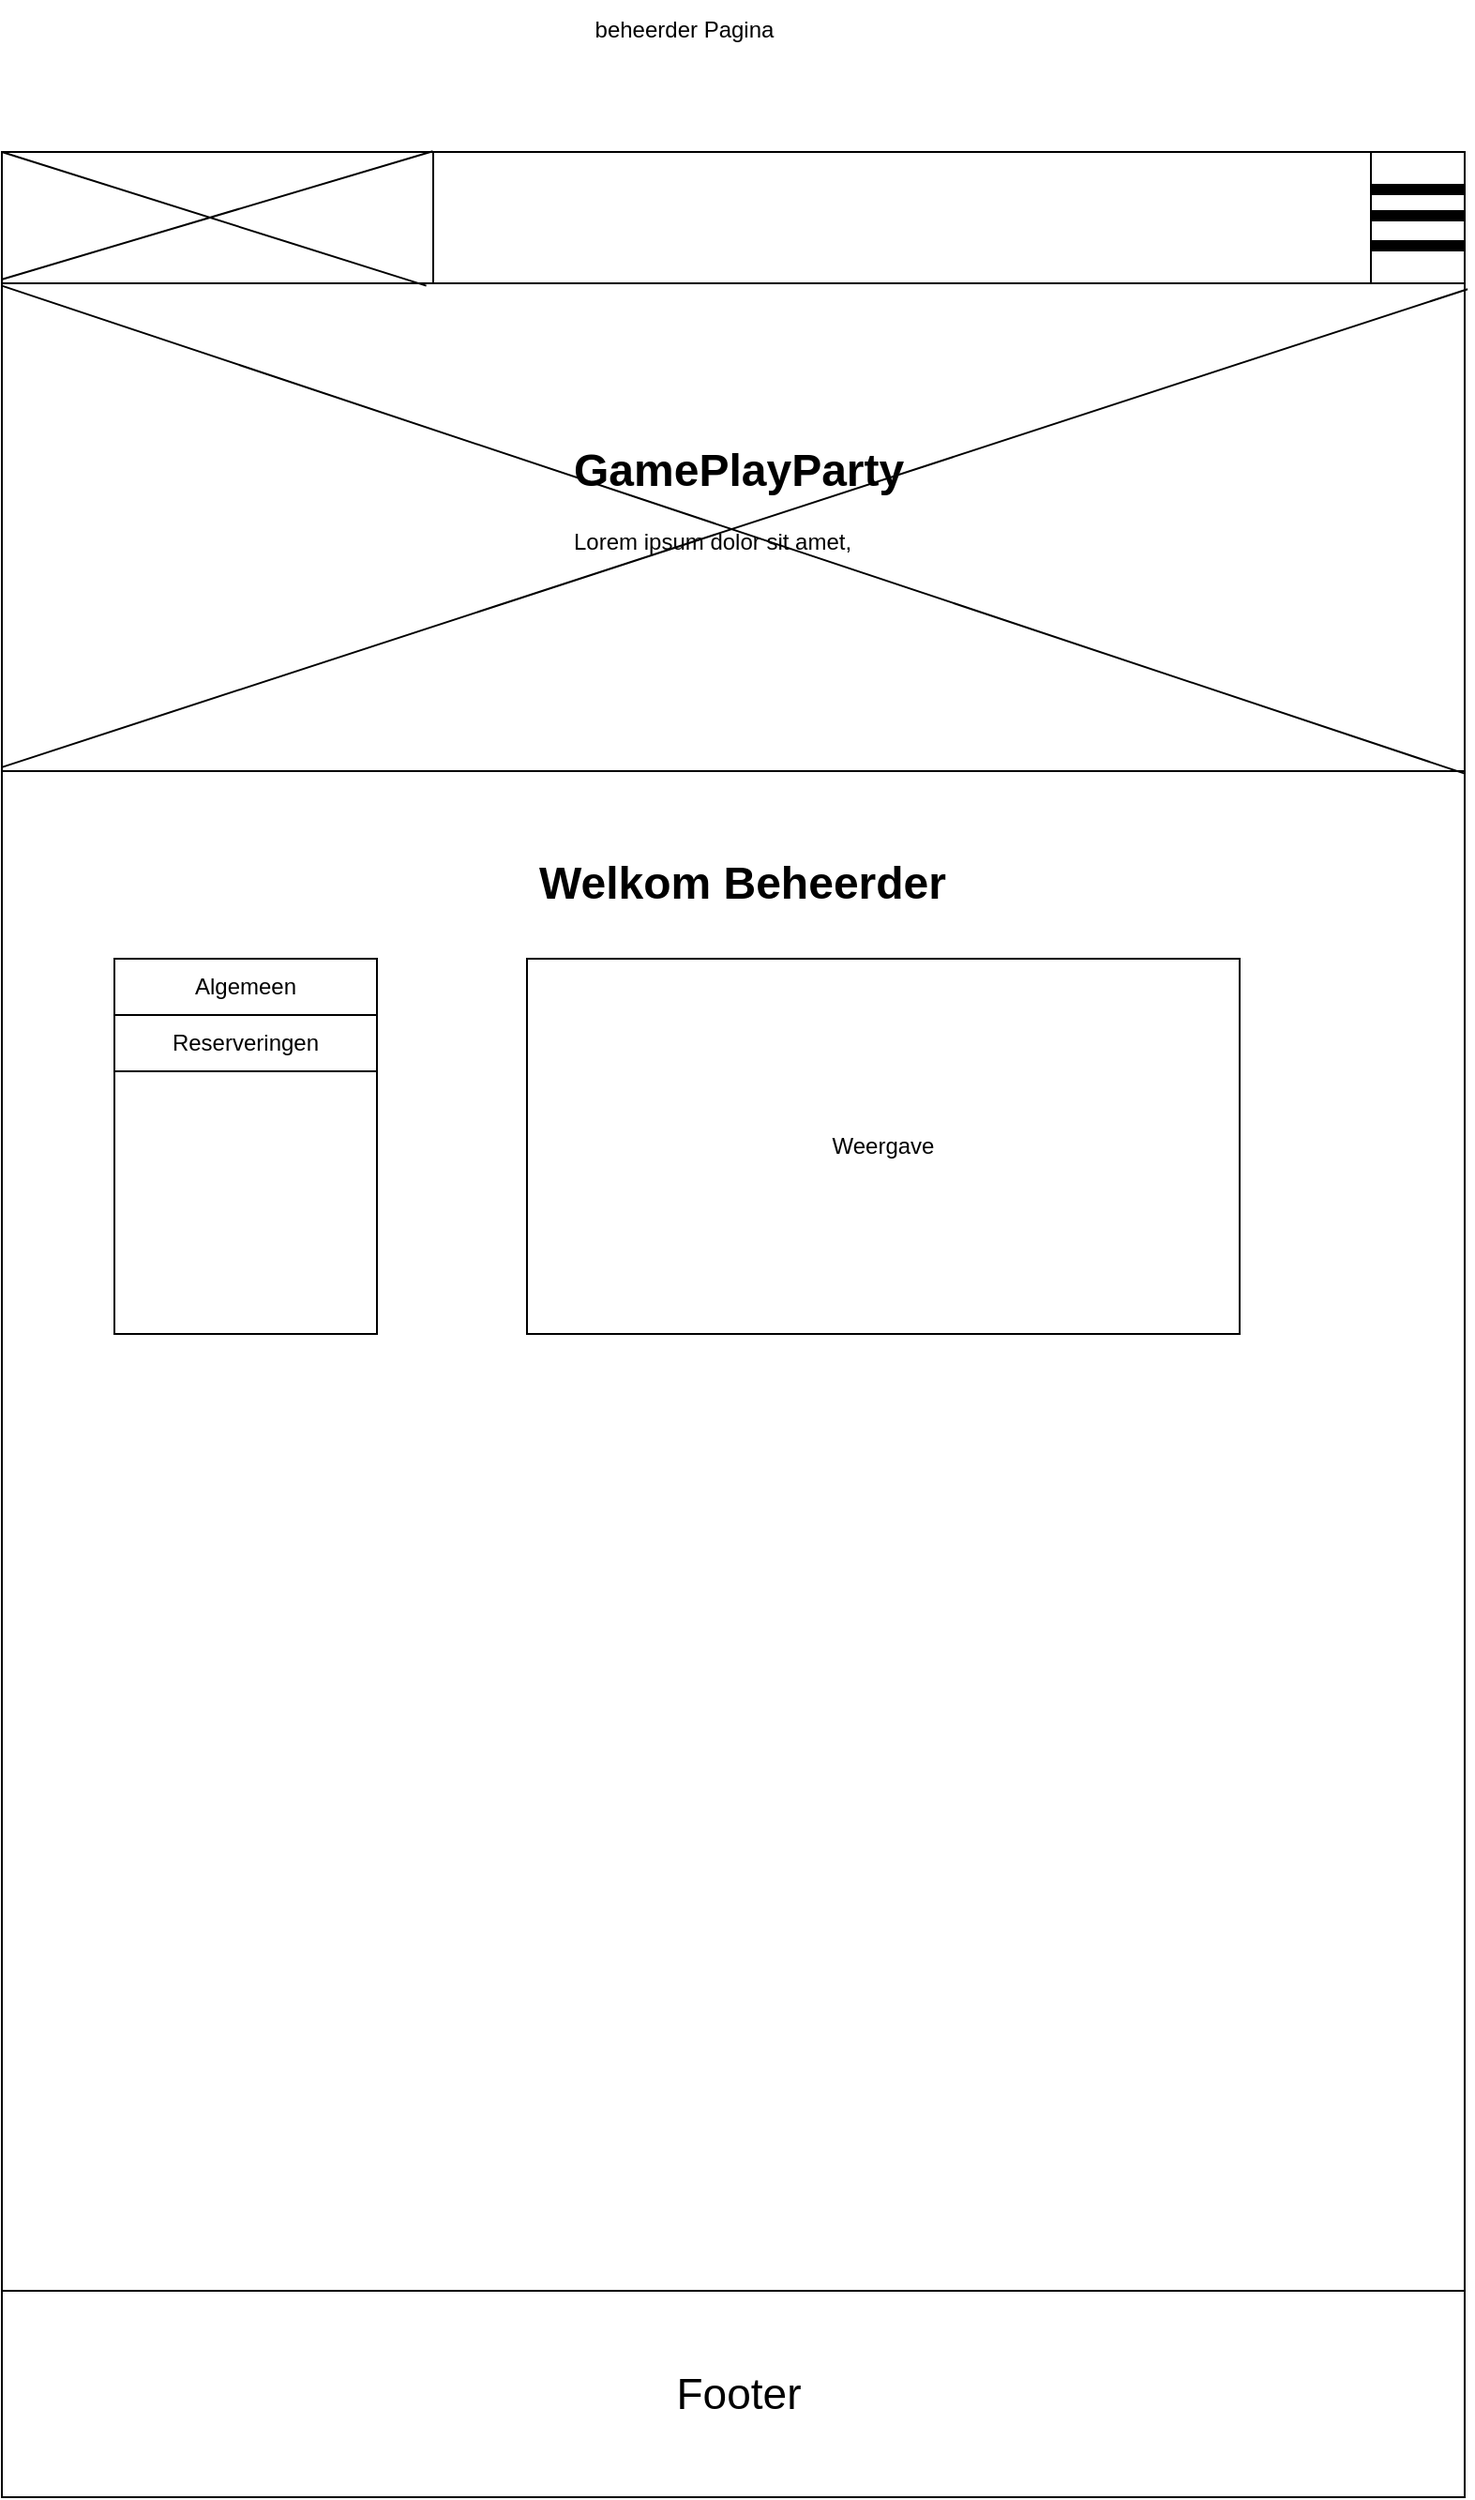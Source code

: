 <mxfile version="12.0.2" type="device" pages="1"><diagram id="VvaC1t3QkGOutrYiOkCr" name="Page-1"><mxGraphModel dx="1422" dy="769" grid="1" gridSize="10" guides="1" tooltips="1" connect="1" arrows="1" fold="1" page="1" pageScale="1" pageWidth="850" pageHeight="1100" math="0" shadow="0"><root><mxCell id="0"/><mxCell id="1" parent="0"/><mxCell id="21hHpiTAsbIIAHXuUqkk-3" value="" style="endArrow=none;html=1;" edge="1" parent="1"><mxGeometry width="50" height="50" relative="1" as="geometry"><mxPoint x="120" y="40" as="sourcePoint"/><mxPoint x="120" y="40" as="targetPoint"/></mxGeometry></mxCell><mxCell id="21hHpiTAsbIIAHXuUqkk-4" value="" style="rounded=0;whiteSpace=wrap;html=1;" vertex="1" parent="1"><mxGeometry x="120" y="120" width="780" height="1250" as="geometry"/></mxCell><mxCell id="21hHpiTAsbIIAHXuUqkk-5" value="beheerder Pagina" style="text;html=1;strokeColor=none;fillColor=none;align=center;verticalAlign=middle;whiteSpace=wrap;rounded=0;" vertex="1" parent="1"><mxGeometry x="273.5" y="40" width="420" height="30" as="geometry"/></mxCell><mxCell id="21hHpiTAsbIIAHXuUqkk-6" value="" style="rounded=0;whiteSpace=wrap;html=1;" vertex="1" parent="1"><mxGeometry x="120" y="120" width="780" height="70" as="geometry"/></mxCell><mxCell id="21hHpiTAsbIIAHXuUqkk-7" value="" style="rounded=0;whiteSpace=wrap;html=1;" vertex="1" parent="1"><mxGeometry x="120" y="190" width="780" height="260" as="geometry"/></mxCell><mxCell id="21hHpiTAsbIIAHXuUqkk-23" value="&lt;h1&gt;GamePlayParty&lt;/h1&gt;&lt;p&gt;Lorem ipsum dolor sit amet, &lt;br&gt;&lt;/p&gt;" style="text;html=1;strokeColor=none;fillColor=none;spacing=5;spacingTop=-20;whiteSpace=wrap;overflow=hidden;rounded=0;" vertex="1" parent="1"><mxGeometry x="420" y="270" width="210" height="90" as="geometry"/></mxCell><mxCell id="21hHpiTAsbIIAHXuUqkk-25" value="" style="text;html=1;strokeColor=#000000;fillColor=#ffffff;align=center;verticalAlign=middle;whiteSpace=wrap;rounded=0;fontFamily=Helvetica;fontSize=12;fontColor=#000000;" vertex="1" parent="1"><mxGeometry x="120" y="1260" width="780" height="110" as="geometry"/></mxCell><mxCell id="21hHpiTAsbIIAHXuUqkk-26" value="" style="text;html=1;strokeColor=#000000;fillColor=#ffffff;align=center;verticalAlign=middle;whiteSpace=wrap;rounded=0;fontFamily=Helvetica;fontSize=12;fontColor=#000000;" vertex="1" parent="1"><mxGeometry x="120" y="120" width="230" height="70" as="geometry"/></mxCell><mxCell id="21hHpiTAsbIIAHXuUqkk-27" value="" style="endArrow=none;html=1;entryX=0.999;entryY=-0.005;entryDx=0;entryDy=0;entryPerimeter=0;exitX=-0.001;exitY=0.971;exitDx=0;exitDy=0;exitPerimeter=0;" edge="1" parent="1" source="21hHpiTAsbIIAHXuUqkk-26" target="21hHpiTAsbIIAHXuUqkk-26"><mxGeometry width="50" height="50" relative="1" as="geometry"><mxPoint x="140" y="190" as="sourcePoint"/><mxPoint x="190" y="140" as="targetPoint"/></mxGeometry></mxCell><mxCell id="21hHpiTAsbIIAHXuUqkk-28" value="" style="endArrow=none;html=1;entryX=0.984;entryY=1.019;entryDx=0;entryDy=0;entryPerimeter=0;exitX=0;exitY=0;exitDx=0;exitDy=0;exitPerimeter=0;" edge="1" parent="1" source="21hHpiTAsbIIAHXuUqkk-26" target="21hHpiTAsbIIAHXuUqkk-26"><mxGeometry width="50" height="50" relative="1" as="geometry"><mxPoint x="160" y="180" as="sourcePoint"/><mxPoint x="210" y="130" as="targetPoint"/></mxGeometry></mxCell><mxCell id="21hHpiTAsbIIAHXuUqkk-29" value="" style="rounded=0;whiteSpace=wrap;html=1;" vertex="1" parent="1"><mxGeometry x="350" y="120" width="500" height="70" as="geometry"/></mxCell><mxCell id="21hHpiTAsbIIAHXuUqkk-33" value="&lt;font style=&quot;font-size: 23px&quot;&gt;Footer&lt;/font&gt;" style="text;html=1;strokeColor=none;fillColor=none;align=center;verticalAlign=middle;whiteSpace=wrap;rounded=0;" vertex="1" parent="1"><mxGeometry x="443" y="1305" width="140" height="20" as="geometry"/></mxCell><mxCell id="21hHpiTAsbIIAHXuUqkk-34" value="" style="endArrow=none;html=1;exitX=0;exitY=0.992;exitDx=0;exitDy=0;exitPerimeter=0;entryX=1.002;entryY=0.012;entryDx=0;entryDy=0;entryPerimeter=0;" edge="1" parent="1" source="21hHpiTAsbIIAHXuUqkk-7" target="21hHpiTAsbIIAHXuUqkk-7"><mxGeometry width="50" height="50" relative="1" as="geometry"><mxPoint x="380" y="400" as="sourcePoint"/><mxPoint x="430" y="350" as="targetPoint"/></mxGeometry></mxCell><mxCell id="21hHpiTAsbIIAHXuUqkk-35" value="" style="endArrow=none;html=1;exitX=1;exitY=1.005;exitDx=0;exitDy=0;exitPerimeter=0;entryX=0;entryY=0.005;entryDx=0;entryDy=0;entryPerimeter=0;" edge="1" parent="1" source="21hHpiTAsbIIAHXuUqkk-7" target="21hHpiTAsbIIAHXuUqkk-7"><mxGeometry width="50" height="50" relative="1" as="geometry"><mxPoint x="130.0" y="457.92" as="sourcePoint"/><mxPoint x="911.56" y="203.12" as="targetPoint"/></mxGeometry></mxCell><mxCell id="21hHpiTAsbIIAHXuUqkk-39" value="" style="endArrow=none;html=1;strokeWidth=6;" edge="1" parent="1"><mxGeometry width="50" height="50" relative="1" as="geometry"><mxPoint x="850" y="170" as="sourcePoint"/><mxPoint x="900" y="170" as="targetPoint"/><Array as="points"><mxPoint x="900" y="170"/></Array></mxGeometry></mxCell><mxCell id="21hHpiTAsbIIAHXuUqkk-40" value="" style="endArrow=none;html=1;strokeWidth=6;" edge="1" parent="1"><mxGeometry width="50" height="50" relative="1" as="geometry"><mxPoint x="850" y="154" as="sourcePoint"/><mxPoint x="900" y="154" as="targetPoint"/><Array as="points"><mxPoint x="900" y="154"/></Array></mxGeometry></mxCell><mxCell id="21hHpiTAsbIIAHXuUqkk-41" value="" style="endArrow=none;html=1;strokeWidth=6;" edge="1" parent="1"><mxGeometry width="50" height="50" relative="1" as="geometry"><mxPoint x="850" y="140" as="sourcePoint"/><mxPoint x="900" y="140" as="targetPoint"/><Array as="points"><mxPoint x="890" y="140"/><mxPoint x="900" y="140"/></Array></mxGeometry></mxCell><mxCell id="21hHpiTAsbIIAHXuUqkk-42" value="" style="rounded=0;whiteSpace=wrap;html=1;" vertex="1" parent="1"><mxGeometry x="180" y="550" width="140" height="200" as="geometry"/></mxCell><mxCell id="21hHpiTAsbIIAHXuUqkk-43" value="&lt;font style=&quot;font-size: 24px&quot;&gt;&lt;b&gt;Welkom Beheerder&lt;/b&gt;&lt;/font&gt;" style="text;html=1;strokeColor=none;fillColor=none;align=center;verticalAlign=middle;whiteSpace=wrap;rounded=0;" vertex="1" parent="1"><mxGeometry x="380" y="500" width="270" height="20" as="geometry"/></mxCell><mxCell id="21hHpiTAsbIIAHXuUqkk-44" value="Algemeen" style="rounded=0;whiteSpace=wrap;html=1;" vertex="1" parent="1"><mxGeometry x="180" y="550" width="140" height="30" as="geometry"/></mxCell><mxCell id="21hHpiTAsbIIAHXuUqkk-45" value="Reserveringen" style="rounded=0;whiteSpace=wrap;html=1;" vertex="1" parent="1"><mxGeometry x="180" y="580" width="140" height="30" as="geometry"/></mxCell><mxCell id="21hHpiTAsbIIAHXuUqkk-47" value="Weergave" style="rounded=0;whiteSpace=wrap;html=1;" vertex="1" parent="1"><mxGeometry x="400" y="550" width="380" height="200" as="geometry"/></mxCell></root></mxGraphModel></diagram></mxfile>